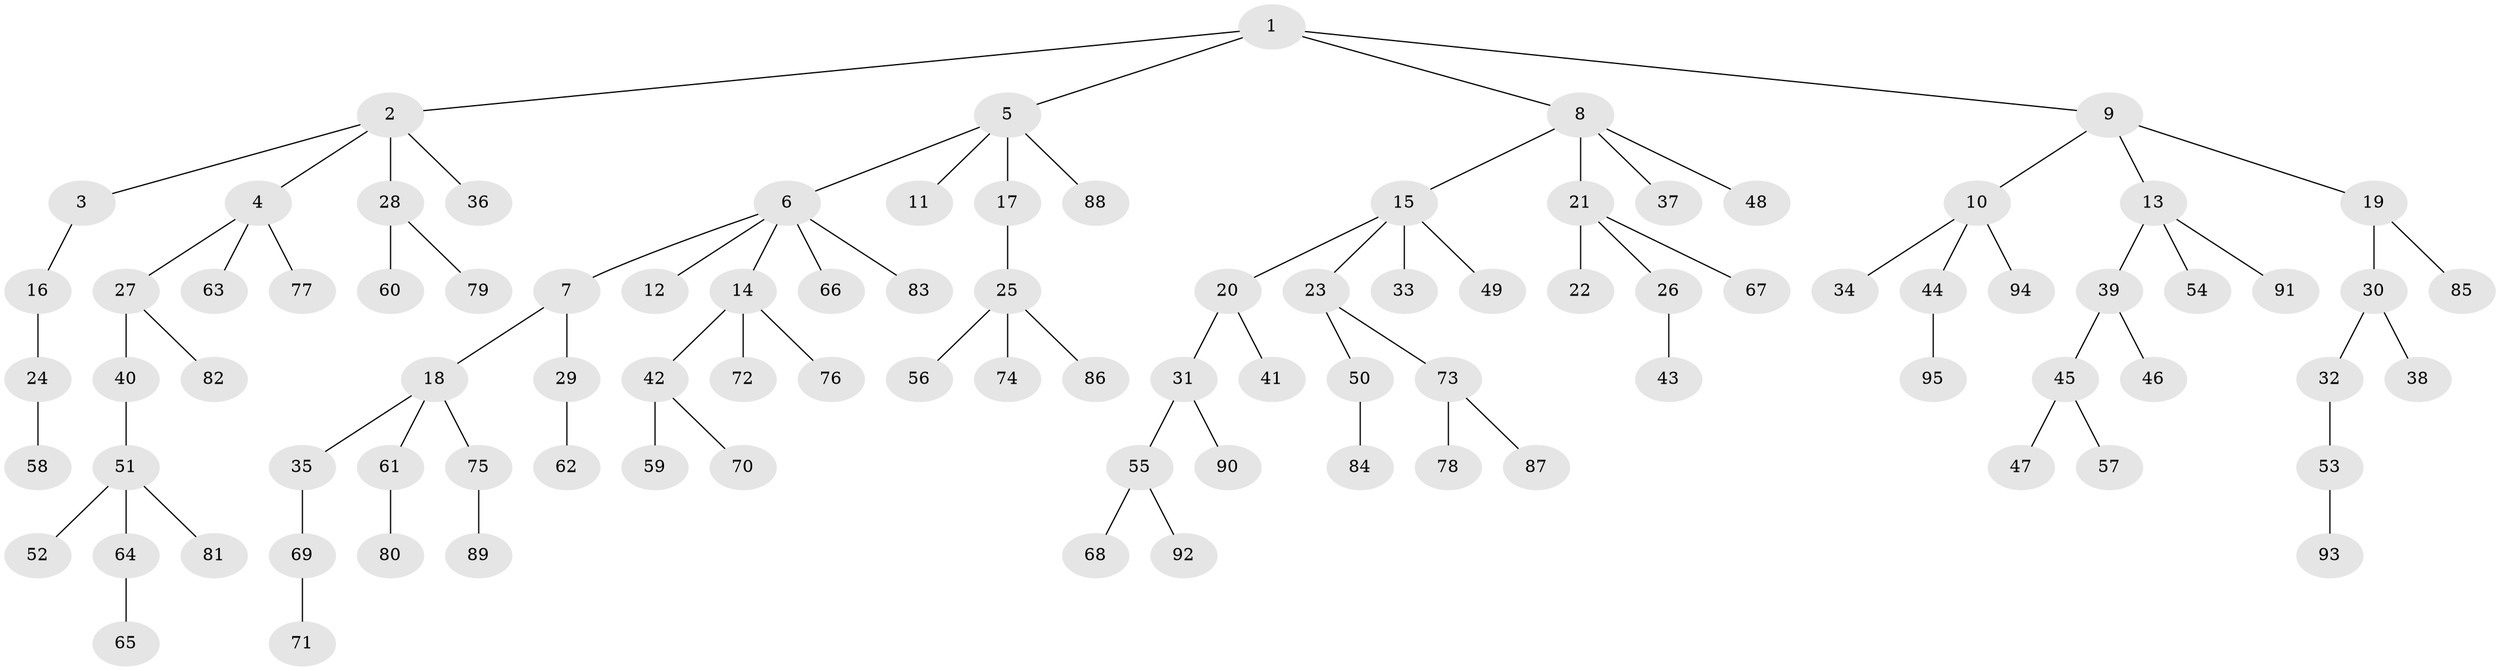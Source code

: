 // coarse degree distribution, {7: 0.03076923076923077, 2: 0.18461538461538463, 9: 0.015384615384615385, 3: 0.15384615384615385, 4: 0.03076923076923077, 1: 0.5692307692307692, 6: 0.015384615384615385}
// Generated by graph-tools (version 1.1) at 2025/52/02/27/25 19:52:10]
// undirected, 95 vertices, 94 edges
graph export_dot {
graph [start="1"]
  node [color=gray90,style=filled];
  1;
  2;
  3;
  4;
  5;
  6;
  7;
  8;
  9;
  10;
  11;
  12;
  13;
  14;
  15;
  16;
  17;
  18;
  19;
  20;
  21;
  22;
  23;
  24;
  25;
  26;
  27;
  28;
  29;
  30;
  31;
  32;
  33;
  34;
  35;
  36;
  37;
  38;
  39;
  40;
  41;
  42;
  43;
  44;
  45;
  46;
  47;
  48;
  49;
  50;
  51;
  52;
  53;
  54;
  55;
  56;
  57;
  58;
  59;
  60;
  61;
  62;
  63;
  64;
  65;
  66;
  67;
  68;
  69;
  70;
  71;
  72;
  73;
  74;
  75;
  76;
  77;
  78;
  79;
  80;
  81;
  82;
  83;
  84;
  85;
  86;
  87;
  88;
  89;
  90;
  91;
  92;
  93;
  94;
  95;
  1 -- 2;
  1 -- 5;
  1 -- 8;
  1 -- 9;
  2 -- 3;
  2 -- 4;
  2 -- 28;
  2 -- 36;
  3 -- 16;
  4 -- 27;
  4 -- 63;
  4 -- 77;
  5 -- 6;
  5 -- 11;
  5 -- 17;
  5 -- 88;
  6 -- 7;
  6 -- 12;
  6 -- 14;
  6 -- 66;
  6 -- 83;
  7 -- 18;
  7 -- 29;
  8 -- 15;
  8 -- 21;
  8 -- 37;
  8 -- 48;
  9 -- 10;
  9 -- 13;
  9 -- 19;
  10 -- 34;
  10 -- 44;
  10 -- 94;
  13 -- 39;
  13 -- 54;
  13 -- 91;
  14 -- 42;
  14 -- 72;
  14 -- 76;
  15 -- 20;
  15 -- 23;
  15 -- 33;
  15 -- 49;
  16 -- 24;
  17 -- 25;
  18 -- 35;
  18 -- 61;
  18 -- 75;
  19 -- 30;
  19 -- 85;
  20 -- 31;
  20 -- 41;
  21 -- 22;
  21 -- 26;
  21 -- 67;
  23 -- 50;
  23 -- 73;
  24 -- 58;
  25 -- 56;
  25 -- 74;
  25 -- 86;
  26 -- 43;
  27 -- 40;
  27 -- 82;
  28 -- 60;
  28 -- 79;
  29 -- 62;
  30 -- 32;
  30 -- 38;
  31 -- 55;
  31 -- 90;
  32 -- 53;
  35 -- 69;
  39 -- 45;
  39 -- 46;
  40 -- 51;
  42 -- 59;
  42 -- 70;
  44 -- 95;
  45 -- 47;
  45 -- 57;
  50 -- 84;
  51 -- 52;
  51 -- 64;
  51 -- 81;
  53 -- 93;
  55 -- 68;
  55 -- 92;
  61 -- 80;
  64 -- 65;
  69 -- 71;
  73 -- 78;
  73 -- 87;
  75 -- 89;
}
